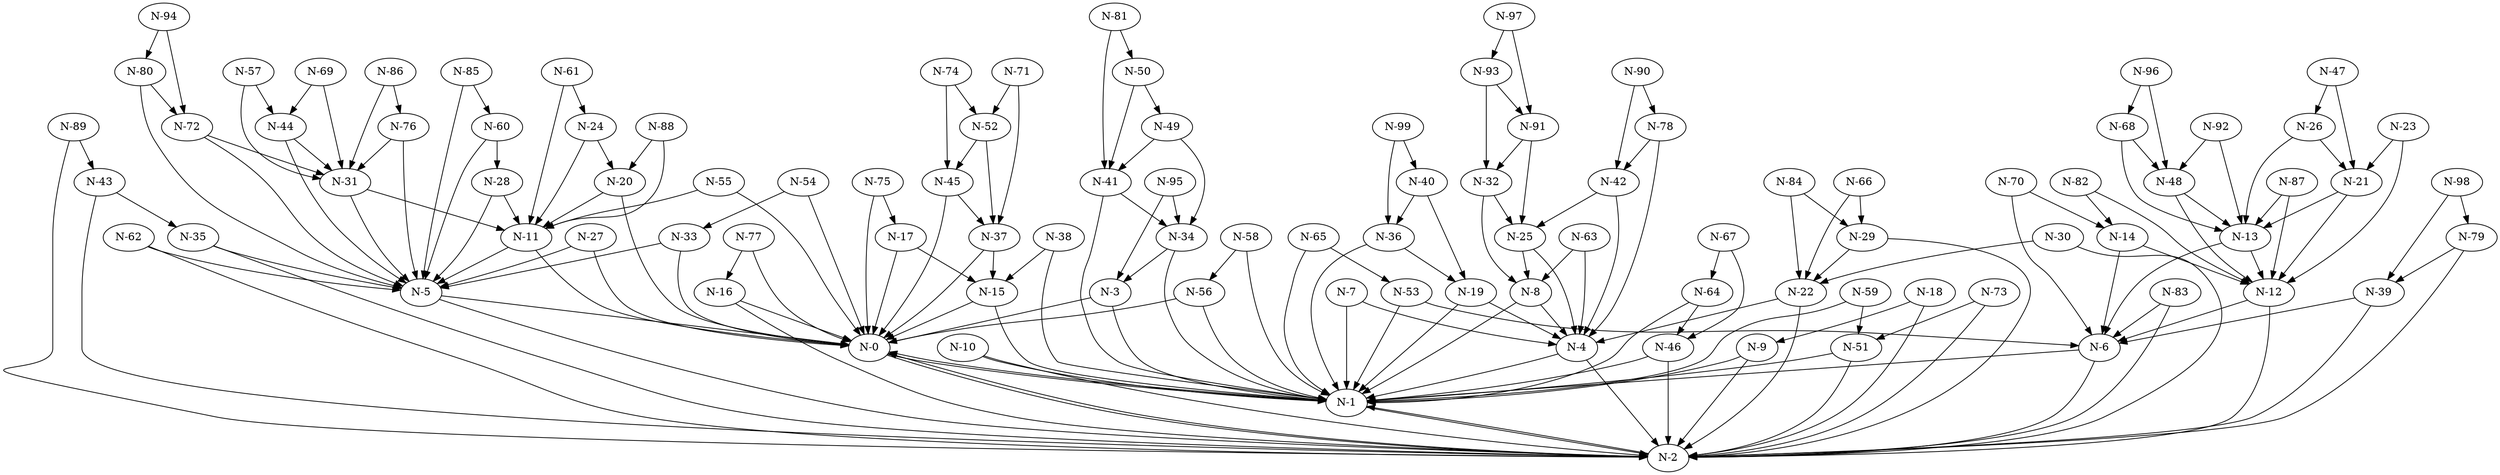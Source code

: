 digraph G {
    "N-0";
    "N-1";
    "N-2";
    "N-3";
    "N-4";
    "N-5";
    "N-6";
    "N-7";
    "N-8";
    "N-9";
    "N-10";
    "N-11";
    "N-12";
    "N-13";
    "N-14";
    "N-15";
    "N-16";
    "N-17";
    "N-18";
    "N-19";
    "N-20";
    "N-21";
    "N-22";
    "N-23";
    "N-24";
    "N-25";
    "N-26";
    "N-27";
    "N-28";
    "N-29";
    "N-30";
    "N-31";
    "N-32";
    "N-33";
    "N-34";
    "N-35";
    "N-36";
    "N-37";
    "N-38";
    "N-39";
    "N-40";
    "N-41";
    "N-42";
    "N-43";
    "N-44";
    "N-45";
    "N-46";
    "N-47";
    "N-48";
    "N-49";
    "N-50";
    "N-51";
    "N-52";
    "N-53";
    "N-54";
    "N-55";
    "N-56";
    "N-57";
    "N-58";
    "N-59";
    "N-60";
    "N-61";
    "N-62";
    "N-63";
    "N-64";
    "N-65";
    "N-66";
    "N-67";
    "N-68";
    "N-69";
    "N-70";
    "N-71";
    "N-72";
    "N-73";
    "N-74";
    "N-75";
    "N-76";
    "N-77";
    "N-78";
    "N-79";
    "N-80";
    "N-81";
    "N-82";
    "N-83";
    "N-84";
    "N-85";
    "N-86";
    "N-87";
    "N-88";
    "N-89";
    "N-90";
    "N-91";
    "N-92";
    "N-93";
    "N-94";
    "N-95";
    "N-96";
    "N-97";
    "N-98";
    "N-99";
    "N-0" -> "N-1";
    "N-0" -> "N-2";
    "N-1" -> "N-0";
    "N-1" -> "N-2";
    "N-2" -> "N-0";
    "N-2" -> "N-1";
    "N-3" -> "N-0";
    "N-3" -> "N-1";
    "N-4" -> "N-2";
    "N-4" -> "N-1";
    "N-5" -> "N-2";
    "N-5" -> "N-0";
    "N-6" -> "N-2";
    "N-6" -> "N-1";
    "N-7" -> "N-4";
    "N-7" -> "N-1";
    "N-8" -> "N-4";
    "N-8" -> "N-1";
    "N-9" -> "N-2";
    "N-9" -> "N-1";
    "N-10" -> "N-1";
    "N-10" -> "N-2";
    "N-11" -> "N-5";
    "N-11" -> "N-0";
    "N-12" -> "N-6";
    "N-12" -> "N-2";
    "N-13" -> "N-12";
    "N-13" -> "N-6";
    "N-14" -> "N-12";
    "N-14" -> "N-6";
    "N-15" -> "N-1";
    "N-15" -> "N-0";
    "N-16" -> "N-2";
    "N-16" -> "N-0";
    "N-17" -> "N-15";
    "N-17" -> "N-0";
    "N-18" -> "N-9";
    "N-18" -> "N-2";
    "N-19" -> "N-4";
    "N-19" -> "N-1";
    "N-20" -> "N-11";
    "N-20" -> "N-0";
    "N-21" -> "N-13";
    "N-21" -> "N-12";
    "N-22" -> "N-4";
    "N-22" -> "N-2";
    "N-23" -> "N-21";
    "N-23" -> "N-12";
    "N-24" -> "N-20";
    "N-24" -> "N-11";
    "N-25" -> "N-8";
    "N-25" -> "N-4";
    "N-26" -> "N-21";
    "N-26" -> "N-13";
    "N-27" -> "N-5";
    "N-27" -> "N-0";
    "N-28" -> "N-11";
    "N-28" -> "N-5";
    "N-29" -> "N-22";
    "N-29" -> "N-2";
    "N-30" -> "N-22";
    "N-30" -> "N-2";
    "N-31" -> "N-11";
    "N-31" -> "N-5";
    "N-32" -> "N-25";
    "N-32" -> "N-8";
    "N-33" -> "N-5";
    "N-33" -> "N-0";
    "N-34" -> "N-3";
    "N-34" -> "N-1";
    "N-35" -> "N-5";
    "N-35" -> "N-2";
    "N-36" -> "N-19";
    "N-36" -> "N-1";
    "N-37" -> "N-15";
    "N-37" -> "N-0";
    "N-38" -> "N-15";
    "N-38" -> "N-1";
    "N-39" -> "N-6";
    "N-39" -> "N-2";
    "N-40" -> "N-36";
    "N-40" -> "N-19";
    "N-41" -> "N-34";
    "N-41" -> "N-1";
    "N-42" -> "N-25";
    "N-42" -> "N-4";
    "N-43" -> "N-35";
    "N-43" -> "N-2";
    "N-44" -> "N-31";
    "N-44" -> "N-5";
    "N-45" -> "N-37";
    "N-45" -> "N-0";
    "N-46" -> "N-2";
    "N-46" -> "N-1";
    "N-47" -> "N-26";
    "N-47" -> "N-21";
    "N-48" -> "N-13";
    "N-48" -> "N-12";
    "N-49" -> "N-41";
    "N-49" -> "N-34";
    "N-50" -> "N-49";
    "N-50" -> "N-41";
    "N-51" -> "N-1";
    "N-51" -> "N-2";
    "N-52" -> "N-45";
    "N-52" -> "N-37";
    "N-53" -> "N-6";
    "N-53" -> "N-1";
    "N-54" -> "N-33";
    "N-54" -> "N-0";
    "N-55" -> "N-11";
    "N-55" -> "N-0";
    "N-56" -> "N-1";
    "N-56" -> "N-0";
    "N-57" -> "N-44";
    "N-57" -> "N-31";
    "N-58" -> "N-56";
    "N-58" -> "N-1";
    "N-59" -> "N-51";
    "N-59" -> "N-1";
    "N-60" -> "N-28";
    "N-60" -> "N-5";
    "N-61" -> "N-24";
    "N-61" -> "N-11";
    "N-62" -> "N-5";
    "N-62" -> "N-2";
    "N-63" -> "N-8";
    "N-63" -> "N-4";
    "N-64" -> "N-46";
    "N-64" -> "N-1";
    "N-65" -> "N-53";
    "N-65" -> "N-1";
    "N-66" -> "N-29";
    "N-66" -> "N-22";
    "N-67" -> "N-64";
    "N-67" -> "N-46";
    "N-68" -> "N-48";
    "N-68" -> "N-13";
    "N-69" -> "N-44";
    "N-69" -> "N-31";
    "N-70" -> "N-14";
    "N-70" -> "N-6";
    "N-71" -> "N-52";
    "N-71" -> "N-37";
    "N-72" -> "N-31";
    "N-72" -> "N-5";
    "N-73" -> "N-51";
    "N-73" -> "N-2";
    "N-74" -> "N-52";
    "N-74" -> "N-45";
    "N-75" -> "N-17";
    "N-75" -> "N-0";
    "N-76" -> "N-31";
    "N-76" -> "N-5";
    "N-77" -> "N-16";
    "N-77" -> "N-0";
    "N-78" -> "N-42";
    "N-78" -> "N-4";
    "N-79" -> "N-39";
    "N-79" -> "N-2";
    "N-80" -> "N-72";
    "N-80" -> "N-5";
    "N-81" -> "N-50";
    "N-81" -> "N-41";
    "N-82" -> "N-14";
    "N-82" -> "N-12";
    "N-83" -> "N-6";
    "N-83" -> "N-2";
    "N-84" -> "N-29";
    "N-84" -> "N-22";
    "N-85" -> "N-60";
    "N-85" -> "N-5";
    "N-86" -> "N-76";
    "N-86" -> "N-31";
    "N-87" -> "N-13";
    "N-87" -> "N-12";
    "N-88" -> "N-20";
    "N-88" -> "N-11";
    "N-89" -> "N-43";
    "N-89" -> "N-2";
    "N-90" -> "N-78";
    "N-90" -> "N-42";
    "N-91" -> "N-32";
    "N-91" -> "N-25";
    "N-92" -> "N-48";
    "N-92" -> "N-13";
    "N-93" -> "N-91";
    "N-93" -> "N-32";
    "N-94" -> "N-80";
    "N-94" -> "N-72";
    "N-95" -> "N-34";
    "N-95" -> "N-3";
    "N-96" -> "N-68";
    "N-96" -> "N-48";
    "N-97" -> "N-93";
    "N-97" -> "N-91";
    "N-98" -> "N-79";
    "N-98" -> "N-39";
    "N-99" -> "N-40";
    "N-99" -> "N-36";
}
